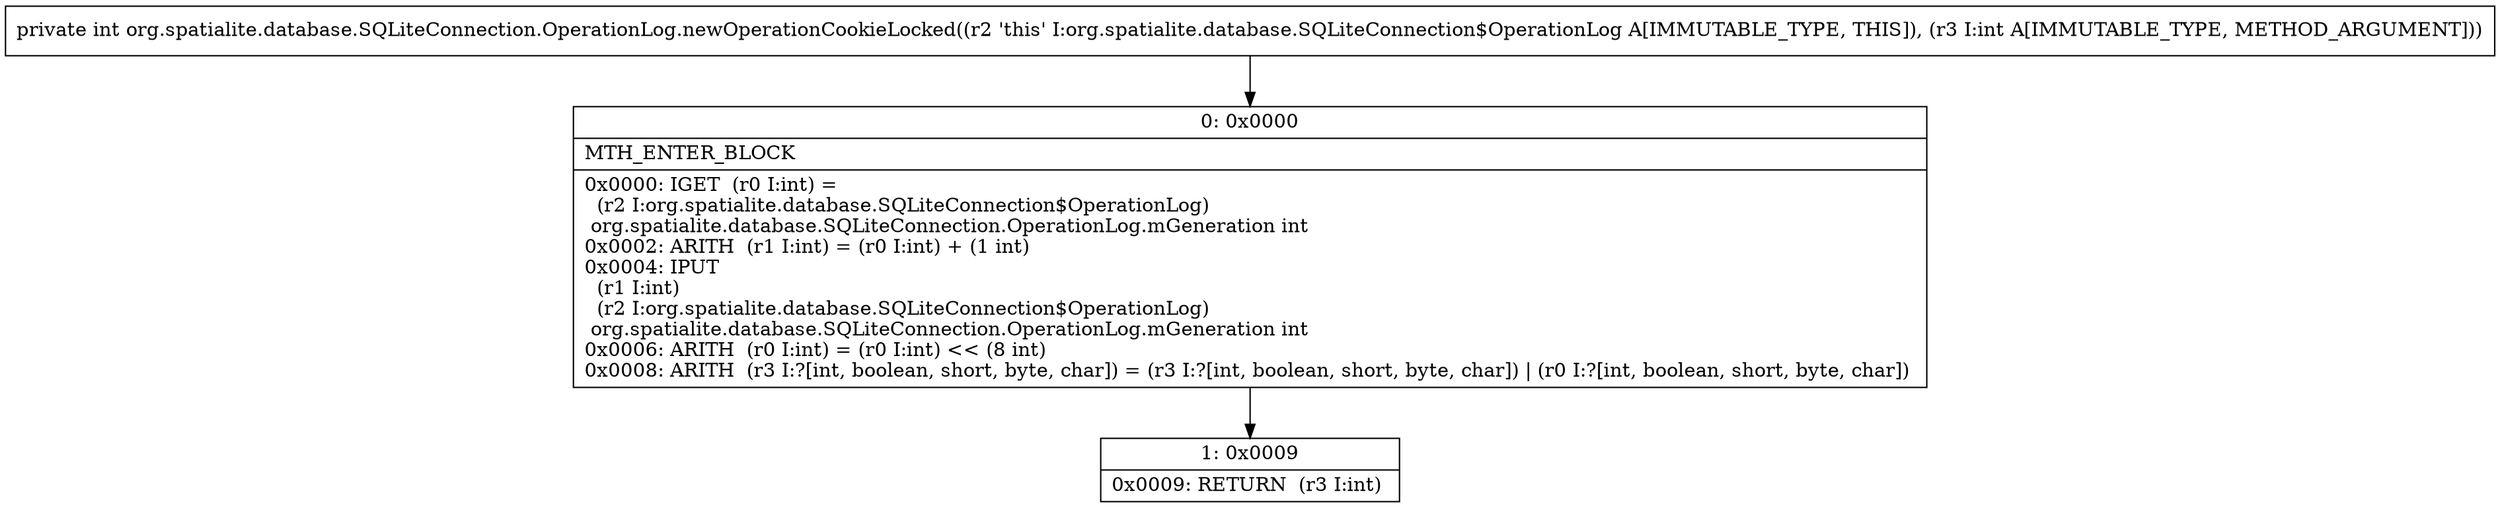 digraph "CFG fororg.spatialite.database.SQLiteConnection.OperationLog.newOperationCookieLocked(I)I" {
Node_0 [shape=record,label="{0\:\ 0x0000|MTH_ENTER_BLOCK\l|0x0000: IGET  (r0 I:int) = \l  (r2 I:org.spatialite.database.SQLiteConnection$OperationLog)\l org.spatialite.database.SQLiteConnection.OperationLog.mGeneration int \l0x0002: ARITH  (r1 I:int) = (r0 I:int) + (1 int) \l0x0004: IPUT  \l  (r1 I:int)\l  (r2 I:org.spatialite.database.SQLiteConnection$OperationLog)\l org.spatialite.database.SQLiteConnection.OperationLog.mGeneration int \l0x0006: ARITH  (r0 I:int) = (r0 I:int) \<\< (8 int) \l0x0008: ARITH  (r3 I:?[int, boolean, short, byte, char]) = (r3 I:?[int, boolean, short, byte, char]) \| (r0 I:?[int, boolean, short, byte, char]) \l}"];
Node_1 [shape=record,label="{1\:\ 0x0009|0x0009: RETURN  (r3 I:int) \l}"];
MethodNode[shape=record,label="{private int org.spatialite.database.SQLiteConnection.OperationLog.newOperationCookieLocked((r2 'this' I:org.spatialite.database.SQLiteConnection$OperationLog A[IMMUTABLE_TYPE, THIS]), (r3 I:int A[IMMUTABLE_TYPE, METHOD_ARGUMENT])) }"];
MethodNode -> Node_0;
Node_0 -> Node_1;
}

